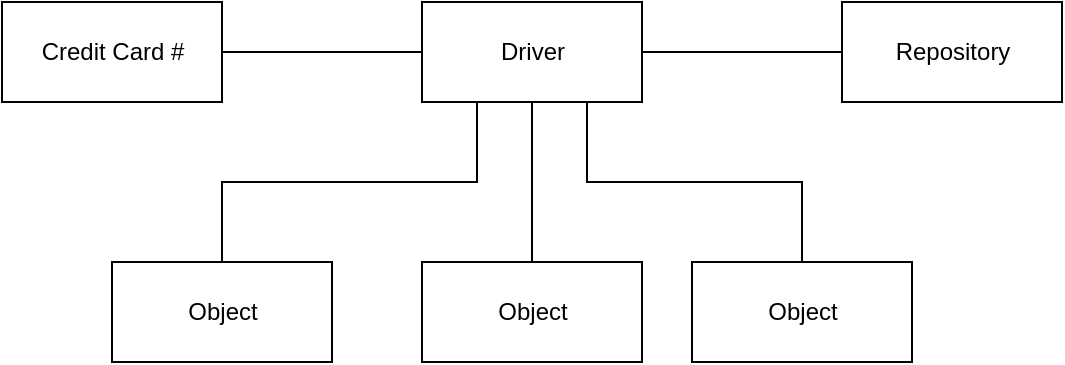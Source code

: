 <mxfile version="11.3.2" type="github" pages="1"><diagram id="NTr2P_cayxkdjtJN710b" name="Page-1"><mxGraphModel dx="1168" dy="750" grid="1" gridSize="10" guides="1" tooltips="1" connect="1" arrows="1" fold="1" page="1" pageScale="1" pageWidth="1100" pageHeight="850" math="0" shadow="0"><root><mxCell id="0"/><mxCell id="1" parent="0"/><mxCell id="76BZfiVb-L6rHNIF7fRI-7" style="edgeStyle=orthogonalEdgeStyle;rounded=0;orthogonalLoop=1;jettySize=auto;html=1;exitX=1;exitY=0.5;exitDx=0;exitDy=0;endArrow=none;endFill=0;" edge="1" parent="1" source="76BZfiVb-L6rHNIF7fRI-1" target="76BZfiVb-L6rHNIF7fRI-3"><mxGeometry relative="1" as="geometry"/></mxCell><mxCell id="76BZfiVb-L6rHNIF7fRI-10" style="edgeStyle=orthogonalEdgeStyle;rounded=0;orthogonalLoop=1;jettySize=auto;html=1;exitX=0.25;exitY=1;exitDx=0;exitDy=0;entryX=0.5;entryY=0;entryDx=0;entryDy=0;endArrow=none;endFill=0;" edge="1" parent="1" source="76BZfiVb-L6rHNIF7fRI-1" target="76BZfiVb-L6rHNIF7fRI-2"><mxGeometry relative="1" as="geometry"/></mxCell><mxCell id="76BZfiVb-L6rHNIF7fRI-11" style="edgeStyle=orthogonalEdgeStyle;rounded=0;orthogonalLoop=1;jettySize=auto;html=1;exitX=0.5;exitY=1;exitDx=0;exitDy=0;endArrow=none;endFill=0;" edge="1" parent="1" source="76BZfiVb-L6rHNIF7fRI-1" target="76BZfiVb-L6rHNIF7fRI-8"><mxGeometry relative="1" as="geometry"/></mxCell><mxCell id="76BZfiVb-L6rHNIF7fRI-12" style="edgeStyle=orthogonalEdgeStyle;rounded=0;orthogonalLoop=1;jettySize=auto;html=1;exitX=0.75;exitY=1;exitDx=0;exitDy=0;entryX=0.5;entryY=0;entryDx=0;entryDy=0;endArrow=none;endFill=0;" edge="1" parent="1" source="76BZfiVb-L6rHNIF7fRI-1" target="76BZfiVb-L6rHNIF7fRI-9"><mxGeometry relative="1" as="geometry"/></mxCell><mxCell id="76BZfiVb-L6rHNIF7fRI-1" value="Driver" style="html=1;" vertex="1" parent="1"><mxGeometry x="360" y="170" width="110" height="50" as="geometry"/></mxCell><mxCell id="76BZfiVb-L6rHNIF7fRI-2" value="Object" style="html=1;" vertex="1" parent="1"><mxGeometry x="205" y="300" width="110" height="50" as="geometry"/></mxCell><mxCell id="76BZfiVb-L6rHNIF7fRI-3" value="Repository" style="html=1;" vertex="1" parent="1"><mxGeometry x="570" y="170" width="110" height="50" as="geometry"/></mxCell><mxCell id="76BZfiVb-L6rHNIF7fRI-6" style="edgeStyle=orthogonalEdgeStyle;rounded=0;orthogonalLoop=1;jettySize=auto;html=1;exitX=1;exitY=0.5;exitDx=0;exitDy=0;entryX=0;entryY=0.5;entryDx=0;entryDy=0;endArrow=none;endFill=0;" edge="1" parent="1" source="76BZfiVb-L6rHNIF7fRI-4" target="76BZfiVb-L6rHNIF7fRI-1"><mxGeometry relative="1" as="geometry"/></mxCell><mxCell id="76BZfiVb-L6rHNIF7fRI-4" value="Credit Card #" style="html=1;" vertex="1" parent="1"><mxGeometry x="150" y="170" width="110" height="50" as="geometry"/></mxCell><mxCell id="76BZfiVb-L6rHNIF7fRI-8" value="Object" style="html=1;" vertex="1" parent="1"><mxGeometry x="360" y="300" width="110" height="50" as="geometry"/></mxCell><mxCell id="76BZfiVb-L6rHNIF7fRI-9" value="Object" style="html=1;" vertex="1" parent="1"><mxGeometry x="495" y="300" width="110" height="50" as="geometry"/></mxCell></root></mxGraphModel></diagram></mxfile>